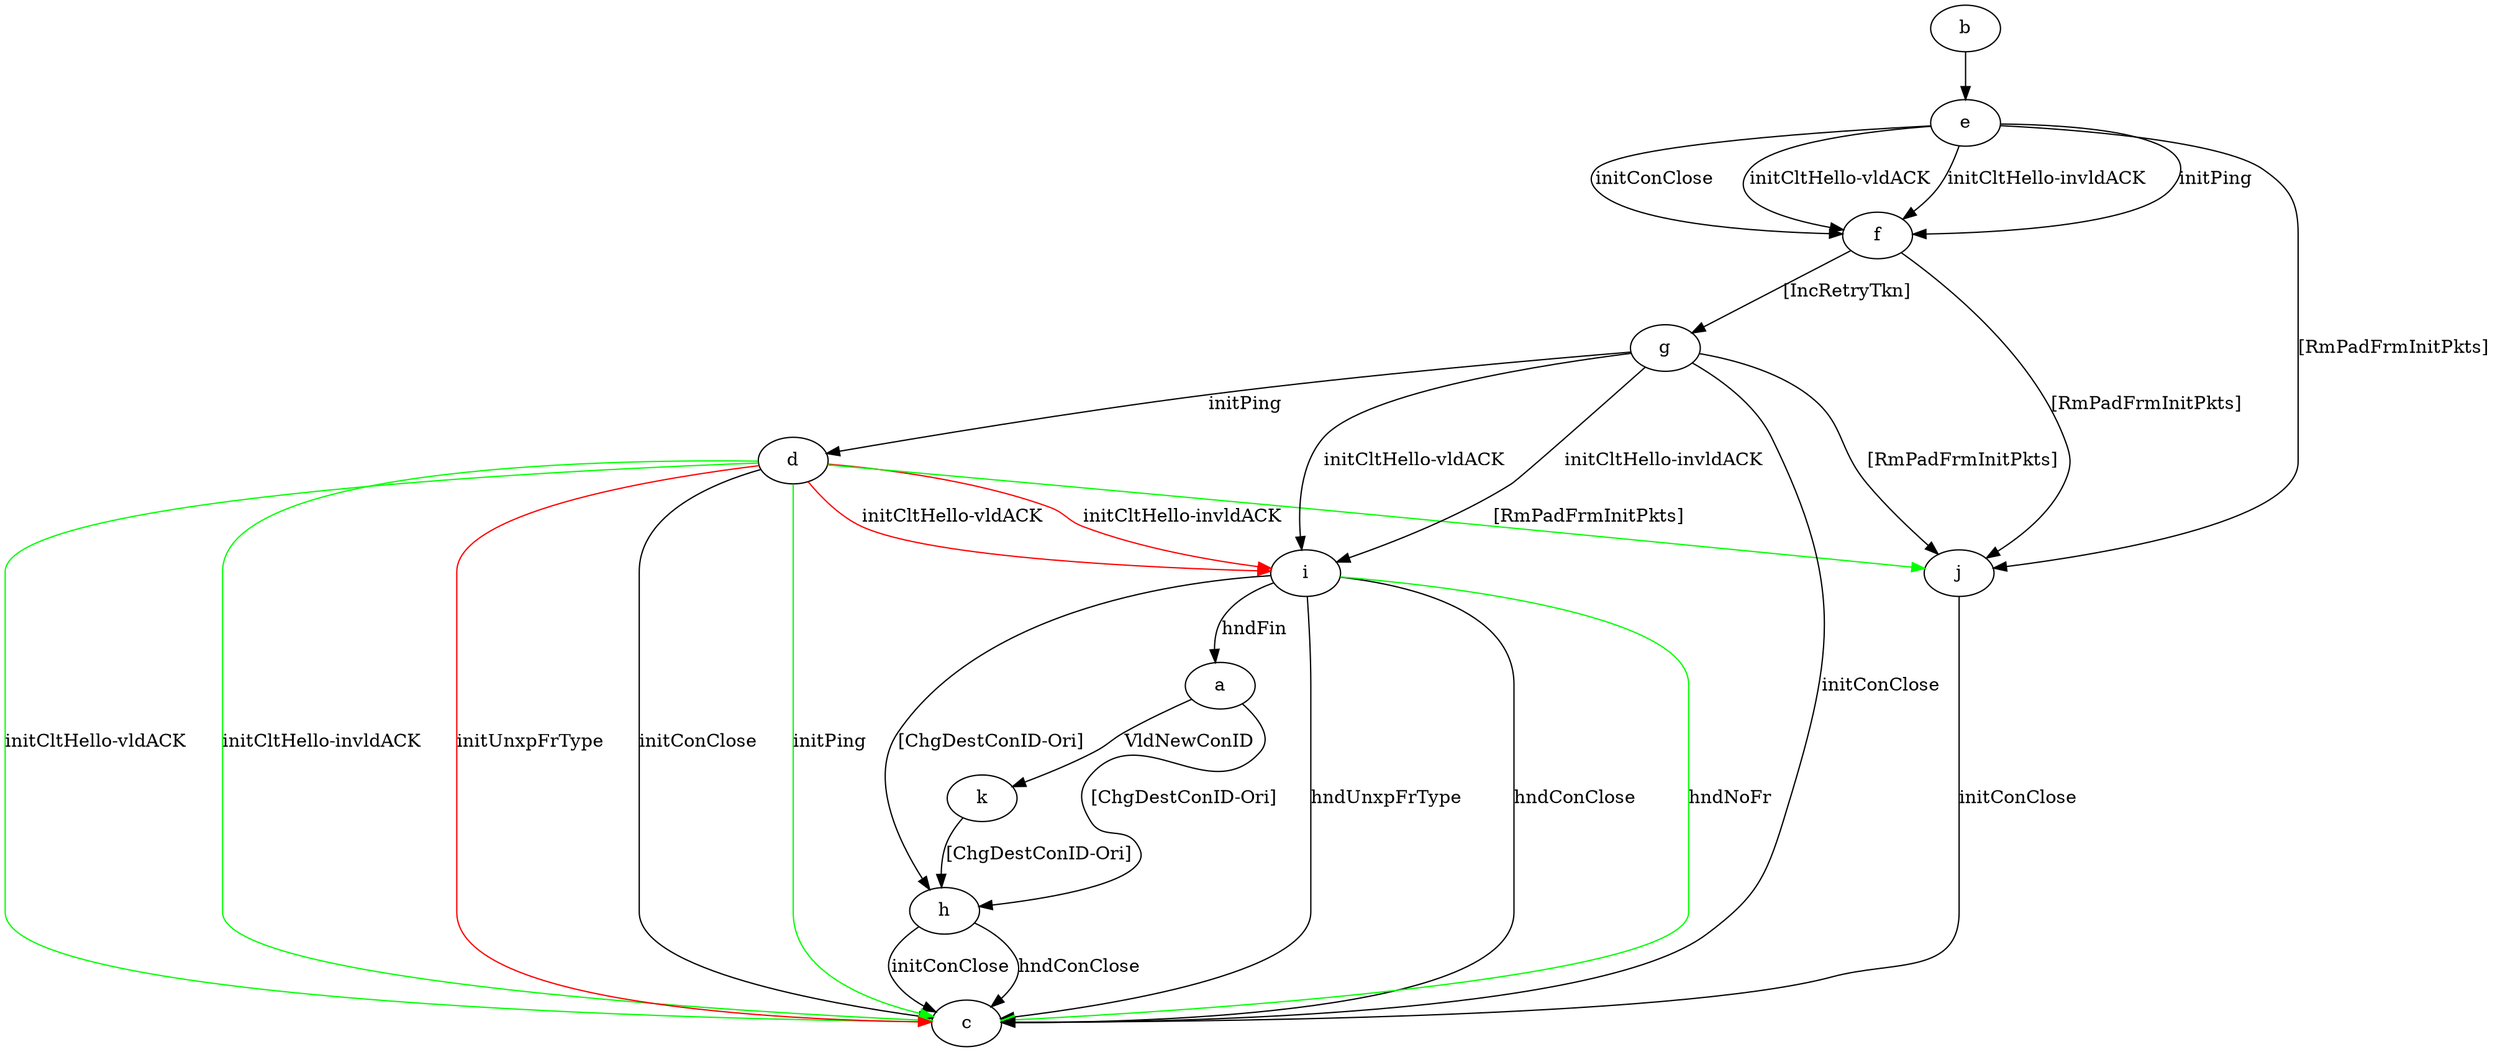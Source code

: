 digraph "" {
	a -> h	[key=0,
		label="[ChgDestConID-Ori] "];
	a -> k	[key=0,
		label="VldNewConID "];
	b -> e	[key=0];
	d -> c	[key=0,
		label="initConClose "];
	d -> c	[key=1,
		color=green,
		label="initPing "];
	d -> c	[key=2,
		color=green,
		label="initCltHello-vldACK "];
	d -> c	[key=3,
		color=green,
		label="initCltHello-invldACK "];
	d -> c	[key=4,
		color=red,
		label="initUnxpFrType "];
	d -> i	[key=0,
		color=red,
		label="initCltHello-vldACK "];
	d -> i	[key=1,
		color=red,
		label="initCltHello-invldACK "];
	d -> j	[key=0,
		color=green,
		label="[RmPadFrmInitPkts] "];
	e -> f	[key=0,
		label="initPing "];
	e -> f	[key=1,
		label="initConClose "];
	e -> f	[key=2,
		label="initCltHello-vldACK "];
	e -> f	[key=3,
		label="initCltHello-invldACK "];
	e -> j	[key=0,
		label="[RmPadFrmInitPkts] "];
	f -> g	[key=0,
		label="[IncRetryTkn] "];
	f -> j	[key=0,
		label="[RmPadFrmInitPkts] "];
	g -> c	[key=0,
		label="initConClose "];
	g -> d	[key=0,
		label="initPing "];
	g -> i	[key=0,
		label="initCltHello-vldACK "];
	g -> i	[key=1,
		label="initCltHello-invldACK "];
	g -> j	[key=0,
		label="[RmPadFrmInitPkts] "];
	h -> c	[key=0,
		label="initConClose "];
	h -> c	[key=1,
		label="hndConClose "];
	i -> a	[key=0,
		label="hndFin "];
	i -> c	[key=0,
		label="hndUnxpFrType "];
	i -> c	[key=1,
		label="hndConClose "];
	i -> c	[key=2,
		color=green,
		label="hndNoFr "];
	i -> h	[key=0,
		label="[ChgDestConID-Ori] "];
	j -> c	[key=0,
		label="initConClose "];
	k -> h	[key=0,
		label="[ChgDestConID-Ori] "];
}
